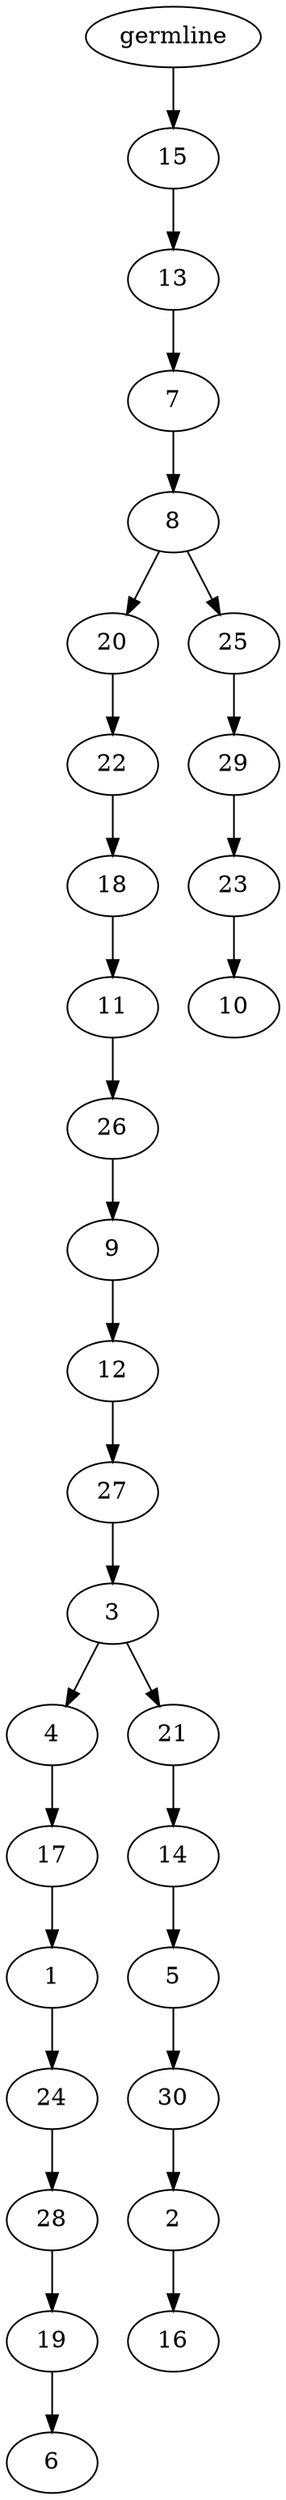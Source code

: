 digraph phylogeny {
	"30" [label="germline"];
	"30" -> "29";
	"29" [label="15"];
	"29" -> "28";
	"28" [label="13"];
	"28" -> "27";
	"27" [label="7"];
	"27" -> "26";
	"26" [label="8"];
	"26" -> "25";
	"25" [label="20"];
	"25" -> "24";
	"24" [label="22"];
	"24" -> "23";
	"23" [label="18"];
	"23" -> "22";
	"22" [label="11"];
	"22" -> "21";
	"21" [label="26"];
	"21" -> "16";
	"16" [label="9"];
	"16" -> "15";
	"15" [label="12"];
	"15" -> "14";
	"14" [label="27"];
	"14" -> "13";
	"13" [label="3"];
	"13" -> "12";
	"12" [label="4"];
	"12" -> "11";
	"11" [label="17"];
	"11" -> "10";
	"10" [label="1"];
	"10" -> "9";
	"9" [label="24"];
	"9" -> "8";
	"8" [label="28"];
	"8" -> "4";
	"4" [label="19"];
	"4" -> "3";
	"3" [label="6"];
	"13" -> "7";
	"7" [label="21"];
	"7" -> "6";
	"6" [label="14"];
	"6" -> "5";
	"5" [label="5"];
	"5" -> "2";
	"2" [label="30"];
	"2" -> "1";
	"1" [label="2"];
	"1" -> "0";
	"0" [label="16"];
	"26" -> "20";
	"20" [label="25"];
	"20" -> "19";
	"19" [label="29"];
	"19" -> "18";
	"18" [label="23"];
	"18" -> "17";
	"17" [label="10"];
}
